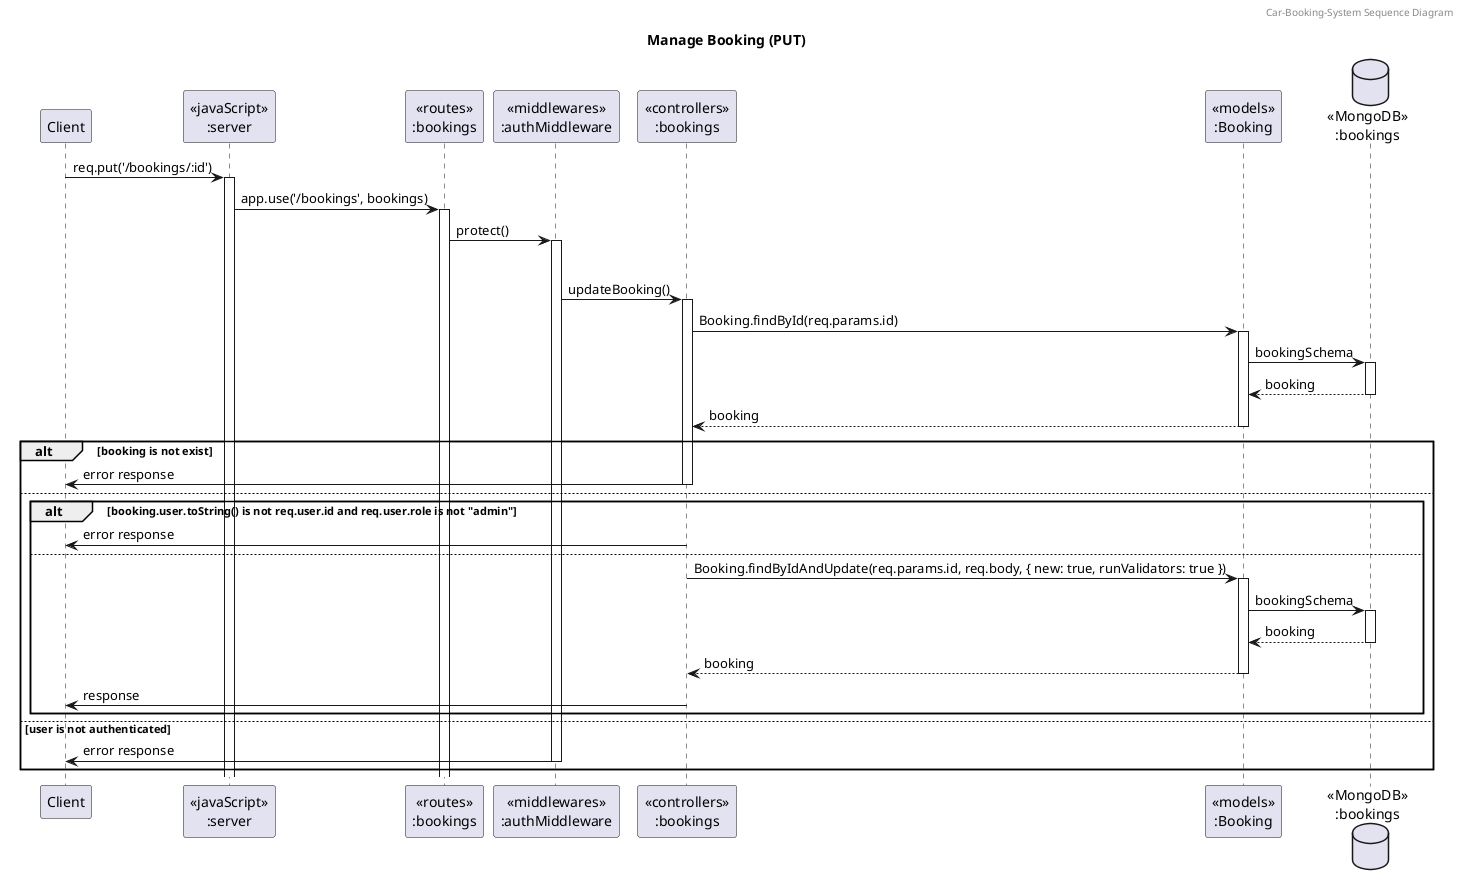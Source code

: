 @startuml Manage Booking (PUT)

header Car-Booking-System Sequence Diagram
title "Manage Booking (PUT)"

participant "Client" as client
participant "<<javaScript>>\n:server" as server
participant "<<routes>>\n:bookings" as bookingRouter
participant "<<middlewares>>\n:authMiddleware" as authMiddleware
participant "<<controllers>>\n:bookings" as bookingController
participant "<<models>>\n:Booking" as bookingModel
database "<<MongoDB>>\n:bookings" as bookingDatabase

client -> server ++: req.put('/bookings/:id')
server -> bookingRouter ++: app.use('/bookings', bookings)
bookingRouter -> authMiddleware ++: protect()
alt user is authenticated
    authMiddleware -> bookingController ++: updateBooking()
    bookingController -> bookingModel ++: Booking.findById(req.params.id)
    bookingModel -> bookingDatabase ++: bookingSchema
    bookingDatabase --> bookingModel --: booking
    bookingController <-- bookingModel --: booking
    alt booking is not exist
        bookingController -> client --: error response
    else
        alt booking.user.toString() is not req.user.id and req.user.role is not "admin"
            bookingController -> client --: error response
        else
            bookingController -> bookingModel ++: Booking.findByIdAndUpdate(req.params.id, req.body, { new: true, runValidators: true })
            bookingModel -> bookingDatabase ++: bookingSchema
            bookingDatabase --> bookingModel --: booking
            bookingController <-- bookingModel --: booking
            bookingController -> client --: response
    end
else user is not authenticated
    authMiddleware -> client --: error response
end

@enduml
